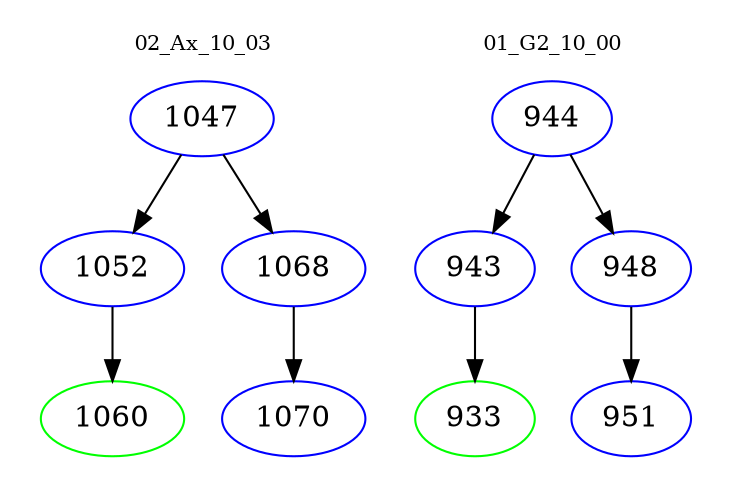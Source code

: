 digraph{
subgraph cluster_0 {
color = white
label = "02_Ax_10_03";
fontsize=10;
T0_1047 [label="1047", color="blue"]
T0_1047 -> T0_1052 [color="black"]
T0_1052 [label="1052", color="blue"]
T0_1052 -> T0_1060 [color="black"]
T0_1060 [label="1060", color="green"]
T0_1047 -> T0_1068 [color="black"]
T0_1068 [label="1068", color="blue"]
T0_1068 -> T0_1070 [color="black"]
T0_1070 [label="1070", color="blue"]
}
subgraph cluster_1 {
color = white
label = "01_G2_10_00";
fontsize=10;
T1_944 [label="944", color="blue"]
T1_944 -> T1_943 [color="black"]
T1_943 [label="943", color="blue"]
T1_943 -> T1_933 [color="black"]
T1_933 [label="933", color="green"]
T1_944 -> T1_948 [color="black"]
T1_948 [label="948", color="blue"]
T1_948 -> T1_951 [color="black"]
T1_951 [label="951", color="blue"]
}
}
